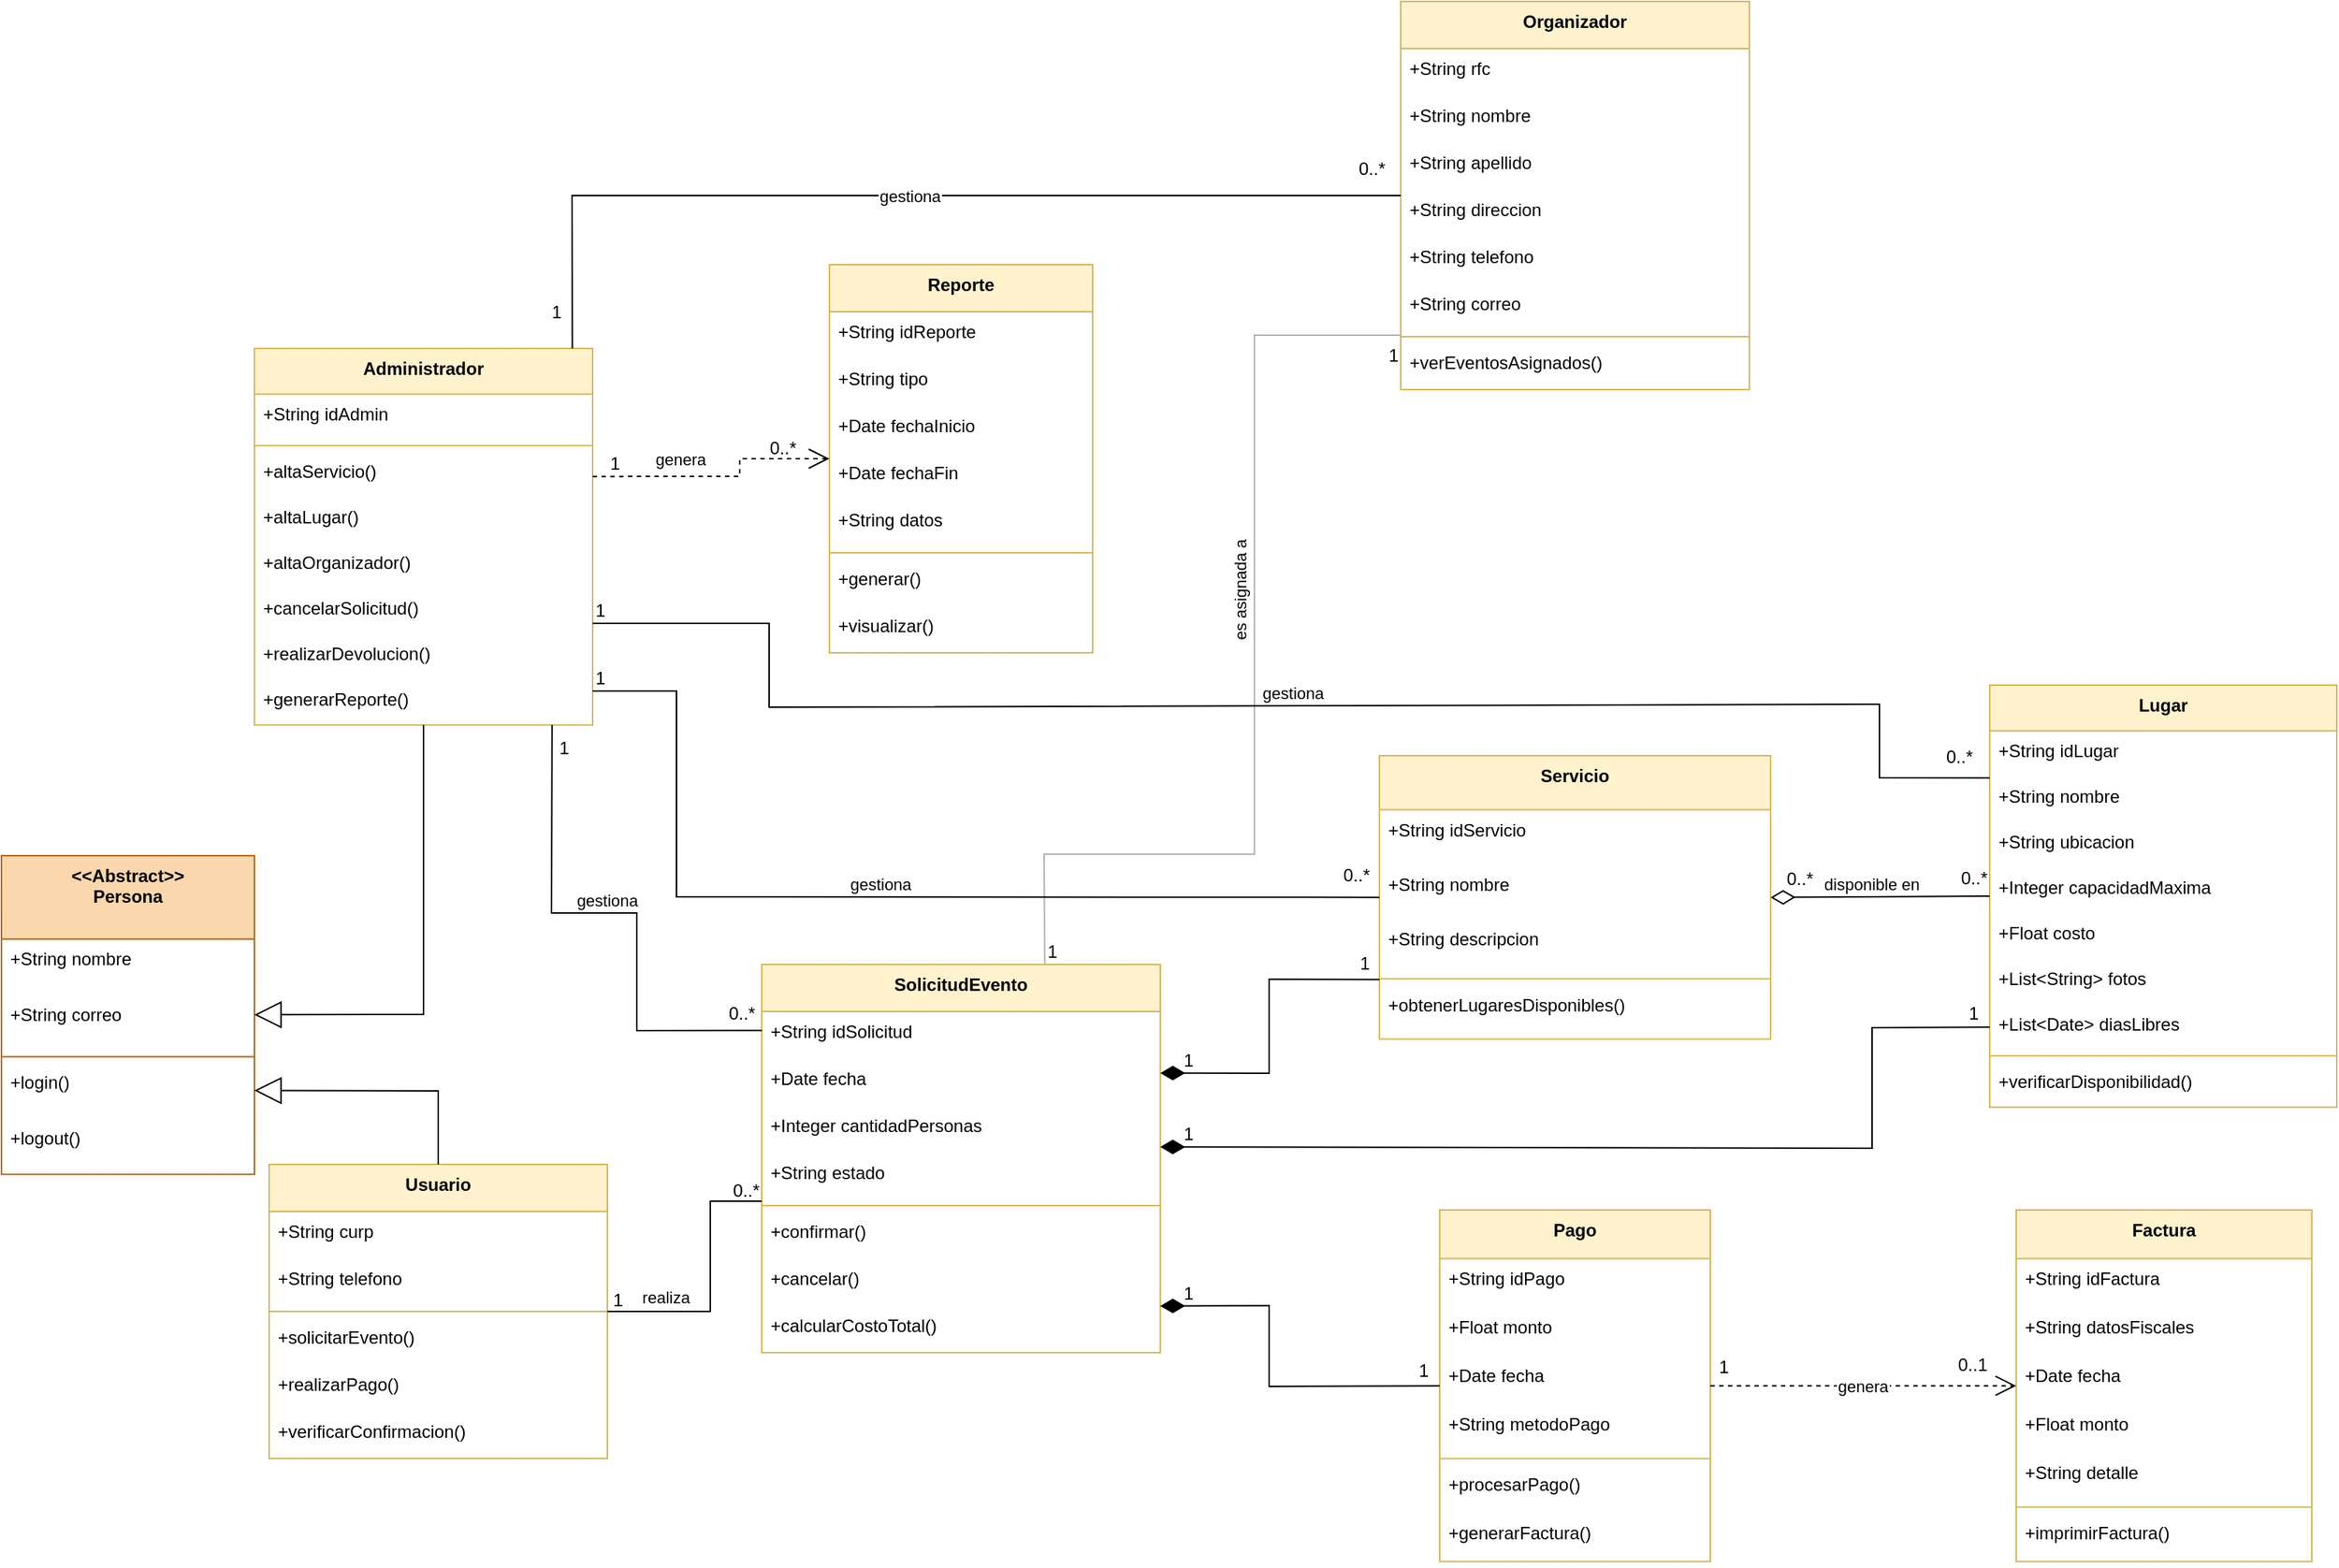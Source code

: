 <mxfile version="28.1.1">
  <diagram name="Página-1" id="tG9GP9RU8otAuZ2eC_9M">
    <mxGraphModel grid="0" page="0" gridSize="10" guides="1" tooltips="1" connect="1" arrows="1" fold="1" pageScale="1" pageWidth="850" pageHeight="1100" math="0" shadow="0">
      <root>
        <mxCell id="0" />
        <mxCell id="1" parent="0" />
        <mxCell id="2g2vwvCL-bsl98etUi3i-1" value="Usuario" style="swimlane;fontStyle=1;align=center;verticalAlign=top;childLayout=stackLayout;horizontal=1;startSize=32;horizontalStack=0;resizeParent=1;resizeParentMax=0;resizeLast=0;collapsible=0;marginBottom=0;fillColor=#fff2cc;strokeColor=#d6b656;" vertex="1" parent="1">
          <mxGeometry x="140" y="810" width="230" height="200" as="geometry" />
        </mxCell>
        <mxCell id="2g2vwvCL-bsl98etUi3i-3" value="+String curp" style="text;strokeColor=none;fillColor=none;align=left;verticalAlign=top;spacingLeft=4;spacingRight=4;overflow=hidden;rotatable=0;points=[[0,0.5],[1,0.5]];portConstraint=eastwest;" vertex="1" parent="2g2vwvCL-bsl98etUi3i-1">
          <mxGeometry y="32" width="230" height="32" as="geometry" />
        </mxCell>
        <mxCell id="2g2vwvCL-bsl98etUi3i-4" value="+String telefono" style="text;strokeColor=none;fillColor=none;align=left;verticalAlign=top;spacingLeft=4;spacingRight=4;overflow=hidden;rotatable=0;points=[[0,0.5],[1,0.5]];portConstraint=eastwest;" vertex="1" parent="2g2vwvCL-bsl98etUi3i-1">
          <mxGeometry y="64" width="230" height="32" as="geometry" />
        </mxCell>
        <mxCell id="2g2vwvCL-bsl98etUi3i-6" style="line;strokeWidth=1;fillColor=none;align=left;verticalAlign=middle;spacingTop=-1;spacingLeft=3;spacingRight=3;rotatable=0;labelPosition=right;points=[];portConstraint=eastwest;strokeColor=inherit;" vertex="1" parent="2g2vwvCL-bsl98etUi3i-1">
          <mxGeometry y="96" width="230" height="8" as="geometry" />
        </mxCell>
        <mxCell id="2g2vwvCL-bsl98etUi3i-7" value="+solicitarEvento()" style="text;strokeColor=none;fillColor=none;align=left;verticalAlign=top;spacingLeft=4;spacingRight=4;overflow=hidden;rotatable=0;points=[[0,0.5],[1,0.5]];portConstraint=eastwest;" vertex="1" parent="2g2vwvCL-bsl98etUi3i-1">
          <mxGeometry y="104" width="230" height="32" as="geometry" />
        </mxCell>
        <mxCell id="2g2vwvCL-bsl98etUi3i-8" value="+realizarPago()" style="text;strokeColor=none;fillColor=none;align=left;verticalAlign=top;spacingLeft=4;spacingRight=4;overflow=hidden;rotatable=0;points=[[0,0.5],[1,0.5]];portConstraint=eastwest;" vertex="1" parent="2g2vwvCL-bsl98etUi3i-1">
          <mxGeometry y="136" width="230" height="32" as="geometry" />
        </mxCell>
        <mxCell id="2g2vwvCL-bsl98etUi3i-9" value="+verificarConfirmacion()" style="text;strokeColor=none;fillColor=none;align=left;verticalAlign=top;spacingLeft=4;spacingRight=4;overflow=hidden;rotatable=0;points=[[0,0.5],[1,0.5]];portConstraint=eastwest;" vertex="1" parent="2g2vwvCL-bsl98etUi3i-1">
          <mxGeometry y="168" width="230" height="32" as="geometry" />
        </mxCell>
        <mxCell id="2g2vwvCL-bsl98etUi3i-10" value="Administrador" style="swimlane;fontStyle=1;align=center;verticalAlign=top;childLayout=stackLayout;horizontal=1;startSize=31.111;horizontalStack=0;resizeParent=1;resizeParentMax=0;resizeLast=0;collapsible=0;marginBottom=0;fillColor=#fff2cc;strokeColor=#d6b656;" vertex="1" parent="1">
          <mxGeometry x="130" y="255" width="230" height="256.111" as="geometry" />
        </mxCell>
        <mxCell id="2g2vwvCL-bsl98etUi3i-11" value="+String idAdmin" style="text;strokeColor=none;fillColor=none;align=left;verticalAlign=top;spacingLeft=4;spacingRight=4;overflow=hidden;rotatable=0;points=[[0,0.5],[1,0.5]];portConstraint=eastwest;" vertex="1" parent="2g2vwvCL-bsl98etUi3i-10">
          <mxGeometry y="31.111" width="230" height="31" as="geometry" />
        </mxCell>
        <mxCell id="2g2vwvCL-bsl98etUi3i-13" style="line;strokeWidth=1;fillColor=none;align=left;verticalAlign=middle;spacingTop=-1;spacingLeft=3;spacingRight=3;rotatable=0;labelPosition=right;points=[];portConstraint=eastwest;strokeColor=inherit;" vertex="1" parent="2g2vwvCL-bsl98etUi3i-10">
          <mxGeometry y="62.111" width="230" height="8" as="geometry" />
        </mxCell>
        <mxCell id="2g2vwvCL-bsl98etUi3i-14" value="+altaServicio()" style="text;strokeColor=none;fillColor=none;align=left;verticalAlign=top;spacingLeft=4;spacingRight=4;overflow=hidden;rotatable=0;points=[[0,0.5],[1,0.5]];portConstraint=eastwest;" vertex="1" parent="2g2vwvCL-bsl98etUi3i-10">
          <mxGeometry y="70.111" width="230" height="31" as="geometry" />
        </mxCell>
        <mxCell id="2g2vwvCL-bsl98etUi3i-15" value="+altaLugar()" style="text;strokeColor=none;fillColor=none;align=left;verticalAlign=top;spacingLeft=4;spacingRight=4;overflow=hidden;rotatable=0;points=[[0,0.5],[1,0.5]];portConstraint=eastwest;" vertex="1" parent="2g2vwvCL-bsl98etUi3i-10">
          <mxGeometry y="101.111" width="230" height="31" as="geometry" />
        </mxCell>
        <mxCell id="2g2vwvCL-bsl98etUi3i-16" value="+altaOrganizador()" style="text;strokeColor=none;fillColor=none;align=left;verticalAlign=top;spacingLeft=4;spacingRight=4;overflow=hidden;rotatable=0;points=[[0,0.5],[1,0.5]];portConstraint=eastwest;" vertex="1" parent="2g2vwvCL-bsl98etUi3i-10">
          <mxGeometry y="132.111" width="230" height="31" as="geometry" />
        </mxCell>
        <mxCell id="2g2vwvCL-bsl98etUi3i-17" value="+cancelarSolicitud()" style="text;strokeColor=none;fillColor=none;align=left;verticalAlign=top;spacingLeft=4;spacingRight=4;overflow=hidden;rotatable=0;points=[[0,0.5],[1,0.5]];portConstraint=eastwest;" vertex="1" parent="2g2vwvCL-bsl98etUi3i-10">
          <mxGeometry y="163.111" width="230" height="31" as="geometry" />
        </mxCell>
        <mxCell id="2g2vwvCL-bsl98etUi3i-18" value="+realizarDevolucion()" style="text;strokeColor=none;fillColor=none;align=left;verticalAlign=top;spacingLeft=4;spacingRight=4;overflow=hidden;rotatable=0;points=[[0,0.5],[1,0.5]];portConstraint=eastwest;" vertex="1" parent="2g2vwvCL-bsl98etUi3i-10">
          <mxGeometry y="194.111" width="230" height="31" as="geometry" />
        </mxCell>
        <mxCell id="2g2vwvCL-bsl98etUi3i-19" value="+generarReporte()" style="text;strokeColor=none;fillColor=none;align=left;verticalAlign=top;spacingLeft=4;spacingRight=4;overflow=hidden;rotatable=0;points=[[0,0.5],[1,0.5]];portConstraint=eastwest;" vertex="1" parent="2g2vwvCL-bsl98etUi3i-10">
          <mxGeometry y="225.111" width="230" height="31" as="geometry" />
        </mxCell>
        <mxCell id="2g2vwvCL-bsl98etUi3i-20" value="Organizador" style="swimlane;fontStyle=1;align=center;verticalAlign=top;childLayout=stackLayout;horizontal=1;startSize=32;horizontalStack=0;resizeParent=1;resizeParentMax=0;resizeLast=0;collapsible=0;marginBottom=0;fillColor=#fff2cc;strokeColor=#d6b656;" vertex="1" parent="1">
          <mxGeometry x="909.5" y="19" width="237" height="264" as="geometry" />
        </mxCell>
        <mxCell id="2g2vwvCL-bsl98etUi3i-21" value="+String rfc" style="text;strokeColor=none;fillColor=none;align=left;verticalAlign=top;spacingLeft=4;spacingRight=4;overflow=hidden;rotatable=0;points=[[0,0.5],[1,0.5]];portConstraint=eastwest;" vertex="1" parent="2g2vwvCL-bsl98etUi3i-20">
          <mxGeometry y="32" width="237" height="32" as="geometry" />
        </mxCell>
        <mxCell id="2g2vwvCL-bsl98etUi3i-22" value="+String nombre" style="text;strokeColor=none;fillColor=none;align=left;verticalAlign=top;spacingLeft=4;spacingRight=4;overflow=hidden;rotatable=0;points=[[0,0.5],[1,0.5]];portConstraint=eastwest;" vertex="1" parent="2g2vwvCL-bsl98etUi3i-20">
          <mxGeometry y="64" width="237" height="32" as="geometry" />
        </mxCell>
        <mxCell id="2g2vwvCL-bsl98etUi3i-23" value="+String apellido" style="text;strokeColor=none;fillColor=none;align=left;verticalAlign=top;spacingLeft=4;spacingRight=4;overflow=hidden;rotatable=0;points=[[0,0.5],[1,0.5]];portConstraint=eastwest;" vertex="1" parent="2g2vwvCL-bsl98etUi3i-20">
          <mxGeometry y="96" width="237" height="32" as="geometry" />
        </mxCell>
        <mxCell id="2g2vwvCL-bsl98etUi3i-24" value="+String direccion" style="text;strokeColor=none;fillColor=none;align=left;verticalAlign=top;spacingLeft=4;spacingRight=4;overflow=hidden;rotatable=0;points=[[0,0.5],[1,0.5]];portConstraint=eastwest;" vertex="1" parent="2g2vwvCL-bsl98etUi3i-20">
          <mxGeometry y="128" width="237" height="32" as="geometry" />
        </mxCell>
        <mxCell id="2g2vwvCL-bsl98etUi3i-25" value="+String telefono" style="text;strokeColor=none;fillColor=none;align=left;verticalAlign=top;spacingLeft=4;spacingRight=4;overflow=hidden;rotatable=0;points=[[0,0.5],[1,0.5]];portConstraint=eastwest;" vertex="1" parent="2g2vwvCL-bsl98etUi3i-20">
          <mxGeometry y="160" width="237" height="32" as="geometry" />
        </mxCell>
        <mxCell id="2g2vwvCL-bsl98etUi3i-26" value="+String correo" style="text;strokeColor=none;fillColor=none;align=left;verticalAlign=top;spacingLeft=4;spacingRight=4;overflow=hidden;rotatable=0;points=[[0,0.5],[1,0.5]];portConstraint=eastwest;" vertex="1" parent="2g2vwvCL-bsl98etUi3i-20">
          <mxGeometry y="192" width="237" height="32" as="geometry" />
        </mxCell>
        <mxCell id="2g2vwvCL-bsl98etUi3i-27" style="line;strokeWidth=1;fillColor=none;align=left;verticalAlign=middle;spacingTop=-1;spacingLeft=3;spacingRight=3;rotatable=0;labelPosition=right;points=[];portConstraint=eastwest;strokeColor=inherit;" vertex="1" parent="2g2vwvCL-bsl98etUi3i-20">
          <mxGeometry y="224" width="237" height="8" as="geometry" />
        </mxCell>
        <mxCell id="2g2vwvCL-bsl98etUi3i-28" value="+verEventosAsignados()" style="text;strokeColor=none;fillColor=none;align=left;verticalAlign=top;spacingLeft=4;spacingRight=4;overflow=hidden;rotatable=0;points=[[0,0.5],[1,0.5]];portConstraint=eastwest;" vertex="1" parent="2g2vwvCL-bsl98etUi3i-20">
          <mxGeometry y="232" width="237" height="32" as="geometry" />
        </mxCell>
        <mxCell id="2g2vwvCL-bsl98etUi3i-29" value="SolicitudEvento" style="swimlane;fontStyle=1;align=center;verticalAlign=top;childLayout=stackLayout;horizontal=1;startSize=32;horizontalStack=0;resizeParent=1;resizeParentMax=0;resizeLast=0;collapsible=0;marginBottom=0;fillColor=#fff2cc;strokeColor=#d6b656;" vertex="1" parent="1">
          <mxGeometry x="475" y="674" width="271" height="264" as="geometry" />
        </mxCell>
        <mxCell id="2g2vwvCL-bsl98etUi3i-30" value="+String idSolicitud" style="text;strokeColor=none;fillColor=none;align=left;verticalAlign=top;spacingLeft=4;spacingRight=4;overflow=hidden;rotatable=0;points=[[0,0.5],[1,0.5]];portConstraint=eastwest;" vertex="1" parent="2g2vwvCL-bsl98etUi3i-29">
          <mxGeometry y="32" width="271" height="32" as="geometry" />
        </mxCell>
        <mxCell id="2g2vwvCL-bsl98etUi3i-31" value="+Date fecha" style="text;strokeColor=none;fillColor=none;align=left;verticalAlign=top;spacingLeft=4;spacingRight=4;overflow=hidden;rotatable=0;points=[[0,0.5],[1,0.5]];portConstraint=eastwest;" vertex="1" parent="2g2vwvCL-bsl98etUi3i-29">
          <mxGeometry y="64" width="271" height="32" as="geometry" />
        </mxCell>
        <mxCell id="2g2vwvCL-bsl98etUi3i-32" value="+Integer cantidadPersonas" style="text;strokeColor=none;fillColor=none;align=left;verticalAlign=top;spacingLeft=4;spacingRight=4;overflow=hidden;rotatable=0;points=[[0,0.5],[1,0.5]];portConstraint=eastwest;" vertex="1" parent="2g2vwvCL-bsl98etUi3i-29">
          <mxGeometry y="96" width="271" height="32" as="geometry" />
        </mxCell>
        <mxCell id="2g2vwvCL-bsl98etUi3i-33" value="+String estado" style="text;strokeColor=none;fillColor=none;align=left;verticalAlign=top;spacingLeft=4;spacingRight=4;overflow=hidden;rotatable=0;points=[[0,0.5],[1,0.5]];portConstraint=eastwest;" vertex="1" parent="2g2vwvCL-bsl98etUi3i-29">
          <mxGeometry y="128" width="271" height="32" as="geometry" />
        </mxCell>
        <mxCell id="2g2vwvCL-bsl98etUi3i-34" style="line;strokeWidth=1;fillColor=none;align=left;verticalAlign=middle;spacingTop=-1;spacingLeft=3;spacingRight=3;rotatable=0;labelPosition=right;points=[];portConstraint=eastwest;strokeColor=inherit;" vertex="1" parent="2g2vwvCL-bsl98etUi3i-29">
          <mxGeometry y="160" width="271" height="8" as="geometry" />
        </mxCell>
        <mxCell id="2g2vwvCL-bsl98etUi3i-35" value="+confirmar()" style="text;strokeColor=none;fillColor=none;align=left;verticalAlign=top;spacingLeft=4;spacingRight=4;overflow=hidden;rotatable=0;points=[[0,0.5],[1,0.5]];portConstraint=eastwest;" vertex="1" parent="2g2vwvCL-bsl98etUi3i-29">
          <mxGeometry y="168" width="271" height="32" as="geometry" />
        </mxCell>
        <mxCell id="2g2vwvCL-bsl98etUi3i-36" value="+cancelar()" style="text;strokeColor=none;fillColor=none;align=left;verticalAlign=top;spacingLeft=4;spacingRight=4;overflow=hidden;rotatable=0;points=[[0,0.5],[1,0.5]];portConstraint=eastwest;" vertex="1" parent="2g2vwvCL-bsl98etUi3i-29">
          <mxGeometry y="200" width="271" height="32" as="geometry" />
        </mxCell>
        <mxCell id="2g2vwvCL-bsl98etUi3i-37" value="+calcularCostoTotal()" style="text;strokeColor=none;fillColor=none;align=left;verticalAlign=top;spacingLeft=4;spacingRight=4;overflow=hidden;rotatable=0;points=[[0,0.5],[1,0.5]];portConstraint=eastwest;" vertex="1" parent="2g2vwvCL-bsl98etUi3i-29">
          <mxGeometry y="232" width="271" height="32" as="geometry" />
        </mxCell>
        <mxCell id="2g2vwvCL-bsl98etUi3i-38" value="Servicio" style="swimlane;fontStyle=1;align=center;verticalAlign=top;childLayout=stackLayout;horizontal=1;startSize=36.8;horizontalStack=0;resizeParent=1;resizeParentMax=0;resizeLast=0;collapsible=0;marginBottom=0;fillColor=#fff2cc;strokeColor=#d6b656;" vertex="1" parent="1">
          <mxGeometry x="895" y="532" width="266" height="192.8" as="geometry" />
        </mxCell>
        <mxCell id="2g2vwvCL-bsl98etUi3i-39" value="+String idServicio" style="text;strokeColor=none;fillColor=none;align=left;verticalAlign=top;spacingLeft=4;spacingRight=4;overflow=hidden;rotatable=0;points=[[0,0.5],[1,0.5]];portConstraint=eastwest;" vertex="1" parent="2g2vwvCL-bsl98etUi3i-38">
          <mxGeometry y="36.8" width="266" height="37" as="geometry" />
        </mxCell>
        <mxCell id="2g2vwvCL-bsl98etUi3i-40" value="+String nombre" style="text;strokeColor=none;fillColor=none;align=left;verticalAlign=top;spacingLeft=4;spacingRight=4;overflow=hidden;rotatable=0;points=[[0,0.5],[1,0.5]];portConstraint=eastwest;" vertex="1" parent="2g2vwvCL-bsl98etUi3i-38">
          <mxGeometry y="73.8" width="266" height="37" as="geometry" />
        </mxCell>
        <mxCell id="2g2vwvCL-bsl98etUi3i-41" value="+String descripcion" style="text;strokeColor=none;fillColor=none;align=left;verticalAlign=top;spacingLeft=4;spacingRight=4;overflow=hidden;rotatable=0;points=[[0,0.5],[1,0.5]];portConstraint=eastwest;" vertex="1" parent="2g2vwvCL-bsl98etUi3i-38">
          <mxGeometry y="110.8" width="266" height="37" as="geometry" />
        </mxCell>
        <mxCell id="2g2vwvCL-bsl98etUi3i-42" style="line;strokeWidth=1;fillColor=none;align=left;verticalAlign=middle;spacingTop=-1;spacingLeft=3;spacingRight=3;rotatable=0;labelPosition=right;points=[];portConstraint=eastwest;strokeColor=inherit;" vertex="1" parent="2g2vwvCL-bsl98etUi3i-38">
          <mxGeometry y="147.8" width="266" height="8" as="geometry" />
        </mxCell>
        <mxCell id="2g2vwvCL-bsl98etUi3i-43" value="+obtenerLugaresDisponibles()" style="text;strokeColor=none;fillColor=none;align=left;verticalAlign=top;spacingLeft=4;spacingRight=4;overflow=hidden;rotatable=0;points=[[0,0.5],[1,0.5]];portConstraint=eastwest;" vertex="1" parent="2g2vwvCL-bsl98etUi3i-38">
          <mxGeometry y="155.8" width="266" height="37" as="geometry" />
        </mxCell>
        <mxCell id="2g2vwvCL-bsl98etUi3i-44" value="Lugar" style="swimlane;fontStyle=1;align=center;verticalAlign=top;childLayout=stackLayout;horizontal=1;startSize=31.111;horizontalStack=0;resizeParent=1;resizeParentMax=0;resizeLast=0;collapsible=0;marginBottom=0;fillColor=#fff2cc;strokeColor=#d6b656;" vertex="1" parent="1">
          <mxGeometry x="1310" y="484" width="236" height="287.111" as="geometry" />
        </mxCell>
        <mxCell id="2g2vwvCL-bsl98etUi3i-45" value="+String idLugar" style="text;strokeColor=none;fillColor=none;align=left;verticalAlign=top;spacingLeft=4;spacingRight=4;overflow=hidden;rotatable=0;points=[[0,0.5],[1,0.5]];portConstraint=eastwest;" vertex="1" parent="2g2vwvCL-bsl98etUi3i-44">
          <mxGeometry y="31.111" width="236" height="31" as="geometry" />
        </mxCell>
        <mxCell id="2g2vwvCL-bsl98etUi3i-46" value="+String nombre" style="text;strokeColor=none;fillColor=none;align=left;verticalAlign=top;spacingLeft=4;spacingRight=4;overflow=hidden;rotatable=0;points=[[0,0.5],[1,0.5]];portConstraint=eastwest;" vertex="1" parent="2g2vwvCL-bsl98etUi3i-44">
          <mxGeometry y="62.111" width="236" height="31" as="geometry" />
        </mxCell>
        <mxCell id="2g2vwvCL-bsl98etUi3i-47" value="+String ubicacion" style="text;strokeColor=none;fillColor=none;align=left;verticalAlign=top;spacingLeft=4;spacingRight=4;overflow=hidden;rotatable=0;points=[[0,0.5],[1,0.5]];portConstraint=eastwest;" vertex="1" parent="2g2vwvCL-bsl98etUi3i-44">
          <mxGeometry y="93.111" width="236" height="31" as="geometry" />
        </mxCell>
        <mxCell id="2g2vwvCL-bsl98etUi3i-48" value="+Integer capacidadMaxima" style="text;strokeColor=none;fillColor=none;align=left;verticalAlign=top;spacingLeft=4;spacingRight=4;overflow=hidden;rotatable=0;points=[[0,0.5],[1,0.5]];portConstraint=eastwest;" vertex="1" parent="2g2vwvCL-bsl98etUi3i-44">
          <mxGeometry y="124.111" width="236" height="31" as="geometry" />
        </mxCell>
        <mxCell id="2g2vwvCL-bsl98etUi3i-49" value="+Float costo" style="text;strokeColor=none;fillColor=none;align=left;verticalAlign=top;spacingLeft=4;spacingRight=4;overflow=hidden;rotatable=0;points=[[0,0.5],[1,0.5]];portConstraint=eastwest;" vertex="1" parent="2g2vwvCL-bsl98etUi3i-44">
          <mxGeometry y="155.111" width="236" height="31" as="geometry" />
        </mxCell>
        <mxCell id="2g2vwvCL-bsl98etUi3i-50" value="+List&lt;String&gt; fotos" style="text;strokeColor=none;fillColor=none;align=left;verticalAlign=top;spacingLeft=4;spacingRight=4;overflow=hidden;rotatable=0;points=[[0,0.5],[1,0.5]];portConstraint=eastwest;" vertex="1" parent="2g2vwvCL-bsl98etUi3i-44">
          <mxGeometry y="186.111" width="236" height="31" as="geometry" />
        </mxCell>
        <mxCell id="2g2vwvCL-bsl98etUi3i-51" value="+List&lt;Date&gt; diasLibres" style="text;strokeColor=none;fillColor=none;align=left;verticalAlign=top;spacingLeft=4;spacingRight=4;overflow=hidden;rotatable=0;points=[[0,0.5],[1,0.5]];portConstraint=eastwest;" vertex="1" parent="2g2vwvCL-bsl98etUi3i-44">
          <mxGeometry y="217.111" width="236" height="31" as="geometry" />
        </mxCell>
        <mxCell id="2g2vwvCL-bsl98etUi3i-52" style="line;strokeWidth=1;fillColor=none;align=left;verticalAlign=middle;spacingTop=-1;spacingLeft=3;spacingRight=3;rotatable=0;labelPosition=right;points=[];portConstraint=eastwest;strokeColor=inherit;" vertex="1" parent="2g2vwvCL-bsl98etUi3i-44">
          <mxGeometry y="248.111" width="236" height="8" as="geometry" />
        </mxCell>
        <mxCell id="2g2vwvCL-bsl98etUi3i-53" value="+verificarDisponibilidad()" style="text;strokeColor=none;fillColor=none;align=left;verticalAlign=top;spacingLeft=4;spacingRight=4;overflow=hidden;rotatable=0;points=[[0,0.5],[1,0.5]];portConstraint=eastwest;" vertex="1" parent="2g2vwvCL-bsl98etUi3i-44">
          <mxGeometry y="256.111" width="236" height="31" as="geometry" />
        </mxCell>
        <mxCell id="2g2vwvCL-bsl98etUi3i-54" value="Pago" style="swimlane;fontStyle=1;align=center;verticalAlign=top;childLayout=stackLayout;horizontal=1;startSize=33.143;horizontalStack=0;resizeParent=1;resizeParentMax=0;resizeLast=0;collapsible=0;marginBottom=0;fillColor=#fff2cc;strokeColor=#d6b656;" vertex="1" parent="1">
          <mxGeometry x="936" y="841" width="184" height="239.143" as="geometry" />
        </mxCell>
        <mxCell id="2g2vwvCL-bsl98etUi3i-55" value="+String idPago" style="text;strokeColor=none;fillColor=none;align=left;verticalAlign=top;spacingLeft=4;spacingRight=4;overflow=hidden;rotatable=0;points=[[0,0.5],[1,0.5]];portConstraint=eastwest;" vertex="1" parent="2g2vwvCL-bsl98etUi3i-54">
          <mxGeometry y="33.143" width="184" height="33" as="geometry" />
        </mxCell>
        <mxCell id="2g2vwvCL-bsl98etUi3i-56" value="+Float monto" style="text;strokeColor=none;fillColor=none;align=left;verticalAlign=top;spacingLeft=4;spacingRight=4;overflow=hidden;rotatable=0;points=[[0,0.5],[1,0.5]];portConstraint=eastwest;" vertex="1" parent="2g2vwvCL-bsl98etUi3i-54">
          <mxGeometry y="66.143" width="184" height="33" as="geometry" />
        </mxCell>
        <mxCell id="2g2vwvCL-bsl98etUi3i-57" value="+Date fecha" style="text;strokeColor=none;fillColor=none;align=left;verticalAlign=top;spacingLeft=4;spacingRight=4;overflow=hidden;rotatable=0;points=[[0,0.5],[1,0.5]];portConstraint=eastwest;" vertex="1" parent="2g2vwvCL-bsl98etUi3i-54">
          <mxGeometry y="99.143" width="184" height="33" as="geometry" />
        </mxCell>
        <mxCell id="2g2vwvCL-bsl98etUi3i-58" value="+String metodoPago" style="text;strokeColor=none;fillColor=none;align=left;verticalAlign=top;spacingLeft=4;spacingRight=4;overflow=hidden;rotatable=0;points=[[0,0.5],[1,0.5]];portConstraint=eastwest;" vertex="1" parent="2g2vwvCL-bsl98etUi3i-54">
          <mxGeometry y="132.143" width="184" height="33" as="geometry" />
        </mxCell>
        <mxCell id="2g2vwvCL-bsl98etUi3i-59" style="line;strokeWidth=1;fillColor=none;align=left;verticalAlign=middle;spacingTop=-1;spacingLeft=3;spacingRight=3;rotatable=0;labelPosition=right;points=[];portConstraint=eastwest;strokeColor=inherit;" vertex="1" parent="2g2vwvCL-bsl98etUi3i-54">
          <mxGeometry y="165.143" width="184" height="8" as="geometry" />
        </mxCell>
        <mxCell id="2g2vwvCL-bsl98etUi3i-60" value="+procesarPago()" style="text;strokeColor=none;fillColor=none;align=left;verticalAlign=top;spacingLeft=4;spacingRight=4;overflow=hidden;rotatable=0;points=[[0,0.5],[1,0.5]];portConstraint=eastwest;" vertex="1" parent="2g2vwvCL-bsl98etUi3i-54">
          <mxGeometry y="173.143" width="184" height="33" as="geometry" />
        </mxCell>
        <mxCell id="2g2vwvCL-bsl98etUi3i-61" value="+generarFactura()" style="text;strokeColor=none;fillColor=none;align=left;verticalAlign=top;spacingLeft=4;spacingRight=4;overflow=hidden;rotatable=0;points=[[0,0.5],[1,0.5]];portConstraint=eastwest;" vertex="1" parent="2g2vwvCL-bsl98etUi3i-54">
          <mxGeometry y="206.143" width="184" height="33" as="geometry" />
        </mxCell>
        <mxCell id="2g2vwvCL-bsl98etUi3i-62" value="Factura" style="swimlane;fontStyle=1;align=center;verticalAlign=top;childLayout=stackLayout;horizontal=1;startSize=33.143;horizontalStack=0;resizeParent=1;resizeParentMax=0;resizeLast=0;collapsible=0;marginBottom=0;fillColor=#fff2cc;strokeColor=#d6b656;" vertex="1" parent="1">
          <mxGeometry x="1328" y="841" width="201" height="239.143" as="geometry" />
        </mxCell>
        <mxCell id="2g2vwvCL-bsl98etUi3i-63" value="+String idFactura" style="text;strokeColor=none;fillColor=none;align=left;verticalAlign=top;spacingLeft=4;spacingRight=4;overflow=hidden;rotatable=0;points=[[0,0.5],[1,0.5]];portConstraint=eastwest;" vertex="1" parent="2g2vwvCL-bsl98etUi3i-62">
          <mxGeometry y="33.143" width="201" height="33" as="geometry" />
        </mxCell>
        <mxCell id="2g2vwvCL-bsl98etUi3i-64" value="+String datosFiscales" style="text;strokeColor=none;fillColor=none;align=left;verticalAlign=top;spacingLeft=4;spacingRight=4;overflow=hidden;rotatable=0;points=[[0,0.5],[1,0.5]];portConstraint=eastwest;" vertex="1" parent="2g2vwvCL-bsl98etUi3i-62">
          <mxGeometry y="66.143" width="201" height="33" as="geometry" />
        </mxCell>
        <mxCell id="2g2vwvCL-bsl98etUi3i-65" value="+Date fecha" style="text;strokeColor=none;fillColor=none;align=left;verticalAlign=top;spacingLeft=4;spacingRight=4;overflow=hidden;rotatable=0;points=[[0,0.5],[1,0.5]];portConstraint=eastwest;" vertex="1" parent="2g2vwvCL-bsl98etUi3i-62">
          <mxGeometry y="99.143" width="201" height="33" as="geometry" />
        </mxCell>
        <mxCell id="2g2vwvCL-bsl98etUi3i-66" value="+Float monto" style="text;strokeColor=none;fillColor=none;align=left;verticalAlign=top;spacingLeft=4;spacingRight=4;overflow=hidden;rotatable=0;points=[[0,0.5],[1,0.5]];portConstraint=eastwest;" vertex="1" parent="2g2vwvCL-bsl98etUi3i-62">
          <mxGeometry y="132.143" width="201" height="33" as="geometry" />
        </mxCell>
        <mxCell id="2g2vwvCL-bsl98etUi3i-67" value="+String detalle" style="text;strokeColor=none;fillColor=none;align=left;verticalAlign=top;spacingLeft=4;spacingRight=4;overflow=hidden;rotatable=0;points=[[0,0.5],[1,0.5]];portConstraint=eastwest;" vertex="1" parent="2g2vwvCL-bsl98etUi3i-62">
          <mxGeometry y="165.143" width="201" height="33" as="geometry" />
        </mxCell>
        <mxCell id="2g2vwvCL-bsl98etUi3i-68" style="line;strokeWidth=1;fillColor=none;align=left;verticalAlign=middle;spacingTop=-1;spacingLeft=3;spacingRight=3;rotatable=0;labelPosition=right;points=[];portConstraint=eastwest;strokeColor=inherit;" vertex="1" parent="2g2vwvCL-bsl98etUi3i-62">
          <mxGeometry y="198.143" width="201" height="8" as="geometry" />
        </mxCell>
        <mxCell id="2g2vwvCL-bsl98etUi3i-69" value="+imprimirFactura()" style="text;strokeColor=none;fillColor=none;align=left;verticalAlign=top;spacingLeft=4;spacingRight=4;overflow=hidden;rotatable=0;points=[[0,0.5],[1,0.5]];portConstraint=eastwest;" vertex="1" parent="2g2vwvCL-bsl98etUi3i-62">
          <mxGeometry y="206.143" width="201" height="33" as="geometry" />
        </mxCell>
        <mxCell id="2g2vwvCL-bsl98etUi3i-70" value="Reporte" style="swimlane;fontStyle=1;align=center;verticalAlign=top;childLayout=stackLayout;horizontal=1;startSize=32;horizontalStack=0;resizeParent=1;resizeParentMax=0;resizeLast=0;collapsible=0;marginBottom=0;fillColor=#fff2cc;strokeColor=#d6b656;" vertex="1" parent="1">
          <mxGeometry x="521" y="198" width="179" height="264" as="geometry" />
        </mxCell>
        <mxCell id="2g2vwvCL-bsl98etUi3i-71" value="+String idReporte" style="text;strokeColor=none;fillColor=none;align=left;verticalAlign=top;spacingLeft=4;spacingRight=4;overflow=hidden;rotatable=0;points=[[0,0.5],[1,0.5]];portConstraint=eastwest;" vertex="1" parent="2g2vwvCL-bsl98etUi3i-70">
          <mxGeometry y="32" width="179" height="32" as="geometry" />
        </mxCell>
        <mxCell id="2g2vwvCL-bsl98etUi3i-72" value="+String tipo" style="text;strokeColor=none;fillColor=none;align=left;verticalAlign=top;spacingLeft=4;spacingRight=4;overflow=hidden;rotatable=0;points=[[0,0.5],[1,0.5]];portConstraint=eastwest;" vertex="1" parent="2g2vwvCL-bsl98etUi3i-70">
          <mxGeometry y="64" width="179" height="32" as="geometry" />
        </mxCell>
        <mxCell id="2g2vwvCL-bsl98etUi3i-73" value="+Date fechaInicio" style="text;strokeColor=none;fillColor=none;align=left;verticalAlign=top;spacingLeft=4;spacingRight=4;overflow=hidden;rotatable=0;points=[[0,0.5],[1,0.5]];portConstraint=eastwest;" vertex="1" parent="2g2vwvCL-bsl98etUi3i-70">
          <mxGeometry y="96" width="179" height="32" as="geometry" />
        </mxCell>
        <mxCell id="2g2vwvCL-bsl98etUi3i-74" value="+Date fechaFin" style="text;strokeColor=none;fillColor=none;align=left;verticalAlign=top;spacingLeft=4;spacingRight=4;overflow=hidden;rotatable=0;points=[[0,0.5],[1,0.5]];portConstraint=eastwest;" vertex="1" parent="2g2vwvCL-bsl98etUi3i-70">
          <mxGeometry y="128" width="179" height="32" as="geometry" />
        </mxCell>
        <mxCell id="2g2vwvCL-bsl98etUi3i-75" value="+String datos" style="text;strokeColor=none;fillColor=none;align=left;verticalAlign=top;spacingLeft=4;spacingRight=4;overflow=hidden;rotatable=0;points=[[0,0.5],[1,0.5]];portConstraint=eastwest;" vertex="1" parent="2g2vwvCL-bsl98etUi3i-70">
          <mxGeometry y="160" width="179" height="32" as="geometry" />
        </mxCell>
        <mxCell id="2g2vwvCL-bsl98etUi3i-76" style="line;strokeWidth=1;fillColor=none;align=left;verticalAlign=middle;spacingTop=-1;spacingLeft=3;spacingRight=3;rotatable=0;labelPosition=right;points=[];portConstraint=eastwest;strokeColor=inherit;" vertex="1" parent="2g2vwvCL-bsl98etUi3i-70">
          <mxGeometry y="192" width="179" height="8" as="geometry" />
        </mxCell>
        <mxCell id="2g2vwvCL-bsl98etUi3i-77" value="+generar()" style="text;strokeColor=none;fillColor=none;align=left;verticalAlign=top;spacingLeft=4;spacingRight=4;overflow=hidden;rotatable=0;points=[[0,0.5],[1,0.5]];portConstraint=eastwest;" vertex="1" parent="2g2vwvCL-bsl98etUi3i-70">
          <mxGeometry y="200" width="179" height="32" as="geometry" />
        </mxCell>
        <mxCell id="2g2vwvCL-bsl98etUi3i-78" value="+visualizar()" style="text;strokeColor=none;fillColor=none;align=left;verticalAlign=top;spacingLeft=4;spacingRight=4;overflow=hidden;rotatable=0;points=[[0,0.5],[1,0.5]];portConstraint=eastwest;" vertex="1" parent="2g2vwvCL-bsl98etUi3i-70">
          <mxGeometry y="232" width="179" height="32" as="geometry" />
        </mxCell>
        <mxCell id="2g2vwvCL-bsl98etUi3i-79" value="realiza" style="curved=0;startArrow=none;endArrow=none;exitX=1;exitY=0.5;entryX=0;entryY=0.61;rounded=0;labelBackgroundColor=none;" edge="1" parent="1" source="2g2vwvCL-bsl98etUi3i-1" target="2g2vwvCL-bsl98etUi3i-29">
          <mxGeometry x="-0.556" y="10" relative="1" as="geometry">
            <Array as="points">
              <mxPoint x="440" y="910" />
              <mxPoint x="440" y="835" />
            </Array>
            <mxPoint as="offset" />
          </mxGeometry>
        </mxCell>
        <mxCell id="2g2vwvCL-bsl98etUi3i-80" value="1" style="edgeLabel;resizable=0;labelBackgroundColor=none;fontSize=12;align=left;verticalAlign=bottom;" vertex="1" parent="2g2vwvCL-bsl98etUi3i-79">
          <mxGeometry x="-1" relative="1" as="geometry">
            <mxPoint x="2" y="1" as="offset" />
          </mxGeometry>
        </mxCell>
        <mxCell id="2g2vwvCL-bsl98etUi3i-81" value="0..*" style="edgeLabel;resizable=0;labelBackgroundColor=none;fontSize=12;align=right;verticalAlign=top;" vertex="1" parent="2g2vwvCL-bsl98etUi3i-79">
          <mxGeometry x="1" relative="1" as="geometry">
            <mxPoint y="-21" as="offset" />
          </mxGeometry>
        </mxCell>
        <mxCell id="2g2vwvCL-bsl98etUi3i-82" value="gestiona" style="curved=0;startArrow=none;endArrow=none;exitX=0.88;exitY=1;entryX=0;entryY=0.17;rounded=0;" edge="1" parent="1" source="2g2vwvCL-bsl98etUi3i-10" target="2g2vwvCL-bsl98etUi3i-29">
          <mxGeometry x="-0.054" y="9" relative="1" as="geometry">
            <Array as="points">
              <mxPoint x="332" y="639" />
              <mxPoint x="390" y="639" />
              <mxPoint x="390" y="719" />
            </Array>
            <mxPoint as="offset" />
          </mxGeometry>
        </mxCell>
        <mxCell id="2g2vwvCL-bsl98etUi3i-83" value="1" style="edgeLabel;resizable=0;labelBackgroundColor=none;fontSize=12;align=left;verticalAlign=top;" vertex="1" parent="2g2vwvCL-bsl98etUi3i-82">
          <mxGeometry x="-1" relative="1" as="geometry">
            <mxPoint x="3" y="2" as="offset" />
          </mxGeometry>
        </mxCell>
        <mxCell id="2g2vwvCL-bsl98etUi3i-84" value="0..*" style="edgeLabel;resizable=0;labelBackgroundColor=none;fontSize=12;align=right;verticalAlign=bottom;" vertex="1" parent="2g2vwvCL-bsl98etUi3i-82">
          <mxGeometry x="1" relative="1" as="geometry">
            <mxPoint x="-3" y="-3" as="offset" />
          </mxGeometry>
        </mxCell>
        <mxCell id="2g2vwvCL-bsl98etUi3i-85" value="es asignada a" style="curved=0;startArrow=none;endArrow=none;exitX=0.71;exitY=0;entryX=0;entryY=0.86;rounded=0;fillColor=#f5f5f5;strokeColor=light-dark(#b5b0b0, #959595);horizontal=0;" edge="1" parent="1" source="2g2vwvCL-bsl98etUi3i-29" target="2g2vwvCL-bsl98etUi3i-20">
          <mxGeometry x="0.187" y="10" relative="1" as="geometry">
            <Array as="points">
              <mxPoint x="667" y="599" />
              <mxPoint x="810" y="599" />
              <mxPoint x="810" y="246" />
            </Array>
            <mxPoint as="offset" />
          </mxGeometry>
        </mxCell>
        <mxCell id="2g2vwvCL-bsl98etUi3i-86" value="1" style="edgeLabel;resizable=0;labelBackgroundColor=none;fontSize=12;align=left;verticalAlign=bottom;" vertex="1" parent="2g2vwvCL-bsl98etUi3i-85">
          <mxGeometry x="-1" relative="1" as="geometry" />
        </mxCell>
        <mxCell id="2g2vwvCL-bsl98etUi3i-87" value="1" style="edgeLabel;resizable=0;labelBackgroundColor=none;fontSize=12;align=right;verticalAlign=top;" vertex="1" parent="2g2vwvCL-bsl98etUi3i-85">
          <mxGeometry x="1" relative="1" as="geometry" />
        </mxCell>
        <mxCell id="2g2vwvCL-bsl98etUi3i-88" value="" style="curved=0;startArrow=diamondThin;startSize=14;startFill=1;endArrow=none;exitX=1;exitY=0.28;entryX=0;entryY=0.79;rounded=0;" edge="1" parent="1" source="2g2vwvCL-bsl98etUi3i-29" target="2g2vwvCL-bsl98etUi3i-38">
          <mxGeometry relative="1" as="geometry">
            <Array as="points">
              <mxPoint x="820" y="748" />
              <mxPoint x="820" y="684" />
            </Array>
          </mxGeometry>
        </mxCell>
        <mxCell id="2g2vwvCL-bsl98etUi3i-89" value="1" style="edgeLabel;resizable=0;labelBackgroundColor=none;fontSize=12;align=left;verticalAlign=bottom;" vertex="1" parent="2g2vwvCL-bsl98etUi3i-88">
          <mxGeometry x="-1" relative="1" as="geometry">
            <mxPoint x="14" as="offset" />
          </mxGeometry>
        </mxCell>
        <mxCell id="2g2vwvCL-bsl98etUi3i-90" value="1" style="edgeLabel;resizable=0;labelBackgroundColor=none;fontSize=12;align=right;verticalAlign=top;" vertex="1" parent="2g2vwvCL-bsl98etUi3i-88">
          <mxGeometry x="1" relative="1" as="geometry">
            <mxPoint x="-5" y="-25" as="offset" />
          </mxGeometry>
        </mxCell>
        <mxCell id="2g2vwvCL-bsl98etUi3i-91" value="" style="curved=0;startArrow=diamondThin;startSize=14;startFill=1;endArrow=none;exitX=1;exitY=0.47;entryX=0;entryY=0.5;rounded=0;entryDx=0;entryDy=0;" edge="1" parent="1" source="2g2vwvCL-bsl98etUi3i-29" target="2g2vwvCL-bsl98etUi3i-51">
          <mxGeometry relative="1" as="geometry">
            <Array as="points">
              <mxPoint x="1230" y="799" />
              <mxPoint x="1230" y="717" />
            </Array>
          </mxGeometry>
        </mxCell>
        <mxCell id="2g2vwvCL-bsl98etUi3i-92" value="1" style="edgeLabel;resizable=0;labelBackgroundColor=none;fontSize=12;align=left;verticalAlign=bottom;" vertex="1" parent="2g2vwvCL-bsl98etUi3i-91">
          <mxGeometry x="-1" relative="1" as="geometry">
            <mxPoint x="14" as="offset" />
          </mxGeometry>
        </mxCell>
        <mxCell id="2g2vwvCL-bsl98etUi3i-93" value="1" style="edgeLabel;resizable=0;labelBackgroundColor=none;fontSize=12;align=right;verticalAlign=top;" vertex="1" parent="2g2vwvCL-bsl98etUi3i-91">
          <mxGeometry x="1" relative="1" as="geometry">
            <mxPoint x="-6" y="-23" as="offset" />
          </mxGeometry>
        </mxCell>
        <mxCell id="2g2vwvCL-bsl98etUi3i-94" value="disponible en" style="curved=0;startArrow=diamondThin;startSize=14;startFill=0;endArrow=none;exitX=1;exitY=0.5;entryX=0;entryY=0.5;rounded=0;" edge="1" parent="1" source="2g2vwvCL-bsl98etUi3i-38" target="2g2vwvCL-bsl98etUi3i-44">
          <mxGeometry x="-0.073" y="9" relative="1" as="geometry">
            <Array as="points" />
            <mxPoint as="offset" />
          </mxGeometry>
        </mxCell>
        <mxCell id="2g2vwvCL-bsl98etUi3i-95" value="0..*" style="edgeLabel;resizable=0;labelBackgroundColor=none;fontSize=12;align=left;verticalAlign=bottom;" vertex="1" parent="2g2vwvCL-bsl98etUi3i-94">
          <mxGeometry x="-1" relative="1" as="geometry">
            <mxPoint x="9" y="-4" as="offset" />
          </mxGeometry>
        </mxCell>
        <mxCell id="2g2vwvCL-bsl98etUi3i-96" value="0..*" style="edgeLabel;resizable=0;labelBackgroundColor=none;fontSize=12;align=right;verticalAlign=top;" vertex="1" parent="2g2vwvCL-bsl98etUi3i-94">
          <mxGeometry x="1" relative="1" as="geometry">
            <mxPoint y="-26" as="offset" />
          </mxGeometry>
        </mxCell>
        <mxCell id="2g2vwvCL-bsl98etUi3i-97" value="" style="curved=0;startArrow=diamondThin;startSize=14;startFill=1;endArrow=none;exitX=1;exitY=0.88;entryX=0;entryY=0.5;rounded=0;" edge="1" parent="1" source="2g2vwvCL-bsl98etUi3i-29" target="2g2vwvCL-bsl98etUi3i-54">
          <mxGeometry relative="1" as="geometry">
            <Array as="points">
              <mxPoint x="820" y="906" />
              <mxPoint x="820" y="961" />
            </Array>
          </mxGeometry>
        </mxCell>
        <mxCell id="2g2vwvCL-bsl98etUi3i-98" value="1" style="edgeLabel;resizable=0;labelBackgroundColor=none;fontSize=12;align=left;verticalAlign=bottom;" vertex="1" parent="2g2vwvCL-bsl98etUi3i-97">
          <mxGeometry x="-1" relative="1" as="geometry">
            <mxPoint x="14" as="offset" />
          </mxGeometry>
        </mxCell>
        <mxCell id="2g2vwvCL-bsl98etUi3i-99" value="1" style="edgeLabel;resizable=0;labelBackgroundColor=none;fontSize=12;align=right;verticalAlign=top;" vertex="1" parent="2g2vwvCL-bsl98etUi3i-97">
          <mxGeometry x="1" relative="1" as="geometry">
            <mxPoint x="-6" y="-24" as="offset" />
          </mxGeometry>
        </mxCell>
        <mxCell id="2g2vwvCL-bsl98etUi3i-100" value="genera" style="curved=0;dashed=1;startArrow=none;endArrow=open;endSize=12;exitX=1;exitY=0.5;entryX=0;entryY=0.5;rounded=0;" edge="1" parent="1" source="2g2vwvCL-bsl98etUi3i-54" target="2g2vwvCL-bsl98etUi3i-62">
          <mxGeometry relative="1" as="geometry">
            <Array as="points" />
          </mxGeometry>
        </mxCell>
        <mxCell id="2g2vwvCL-bsl98etUi3i-101" value="1" style="edgeLabel;resizable=0;labelBackgroundColor=none;fontSize=12;align=left;verticalAlign=bottom;" vertex="1" parent="2g2vwvCL-bsl98etUi3i-100">
          <mxGeometry x="-1" relative="1" as="geometry">
            <mxPoint x="4" y="-4" as="offset" />
          </mxGeometry>
        </mxCell>
        <mxCell id="2g2vwvCL-bsl98etUi3i-102" value="0..1" style="edgeLabel;resizable=0;labelBackgroundColor=none;fontSize=12;align=right;verticalAlign=top;" vertex="1" parent="2g2vwvCL-bsl98etUi3i-100">
          <mxGeometry x="1" relative="1" as="geometry">
            <mxPoint x="-18" y="-28" as="offset" />
          </mxGeometry>
        </mxCell>
        <mxCell id="2g2vwvCL-bsl98etUi3i-103" value="genera" style="curved=0;dashed=1;startArrow=none;endArrow=open;endSize=12;exitX=1;exitY=0.34;entryX=0;entryY=0.5;rounded=0;" edge="1" parent="1" source="2g2vwvCL-bsl98etUi3i-10" target="2g2vwvCL-bsl98etUi3i-70">
          <mxGeometry x="-0.306" y="12" relative="1" as="geometry">
            <Array as="points">
              <mxPoint x="460" y="342" />
              <mxPoint x="460" y="330" />
            </Array>
            <mxPoint as="offset" />
          </mxGeometry>
        </mxCell>
        <mxCell id="2g2vwvCL-bsl98etUi3i-104" value="1" style="edgeLabel;resizable=0;labelBackgroundColor=none;fontSize=12;align=left;verticalAlign=bottom;" vertex="1" parent="2g2vwvCL-bsl98etUi3i-103">
          <mxGeometry x="-1" relative="1" as="geometry">
            <mxPoint x="10" as="offset" />
          </mxGeometry>
        </mxCell>
        <mxCell id="2g2vwvCL-bsl98etUi3i-105" value="0..*" style="edgeLabel;resizable=0;labelBackgroundColor=none;fontSize=12;align=right;verticalAlign=top;" vertex="1" parent="2g2vwvCL-bsl98etUi3i-103">
          <mxGeometry x="1" relative="1" as="geometry">
            <mxPoint x="-21" y="-21" as="offset" />
          </mxGeometry>
        </mxCell>
        <mxCell id="2g2vwvCL-bsl98etUi3i-106" value="gestiona" style="curved=0;startArrow=none;endArrow=none;exitX=1;exitY=0.91;rounded=0;" edge="1" parent="1" source="2g2vwvCL-bsl98etUi3i-10" target="2g2vwvCL-bsl98etUi3i-38">
          <mxGeometry x="-0.005" y="9" relative="1" as="geometry">
            <Array as="points">
              <mxPoint x="417" y="488" />
              <mxPoint x="417" y="628" />
            </Array>
            <mxPoint x="820" y="569" as="targetPoint" />
            <mxPoint as="offset" />
          </mxGeometry>
        </mxCell>
        <mxCell id="2g2vwvCL-bsl98etUi3i-107" value="1" style="edgeLabel;resizable=0;labelBackgroundColor=none;fontSize=12;align=left;verticalAlign=bottom;" vertex="1" parent="2g2vwvCL-bsl98etUi3i-106">
          <mxGeometry x="-1" relative="1" as="geometry" />
        </mxCell>
        <mxCell id="2g2vwvCL-bsl98etUi3i-108" value="0..*" style="edgeLabel;resizable=0;labelBackgroundColor=none;fontSize=12;align=right;verticalAlign=top;" vertex="1" parent="2g2vwvCL-bsl98etUi3i-106">
          <mxGeometry x="1" relative="1" as="geometry">
            <mxPoint x="-5" y="-29" as="offset" />
          </mxGeometry>
        </mxCell>
        <mxCell id="2g2vwvCL-bsl98etUi3i-109" value="gestiona" style="curved=0;startArrow=none;endArrow=none;exitX=1;exitY=0.73;entryX=0;entryY=0.22;rounded=0;" edge="1" parent="1" source="2g2vwvCL-bsl98etUi3i-10" target="2g2vwvCL-bsl98etUi3i-44">
          <mxGeometry x="0.009" y="9" relative="1" as="geometry">
            <Array as="points">
              <mxPoint x="480" y="442" />
              <mxPoint x="480" y="499" />
              <mxPoint x="1235" y="497" />
              <mxPoint x="1235" y="547" />
            </Array>
            <mxPoint as="offset" />
          </mxGeometry>
        </mxCell>
        <mxCell id="2g2vwvCL-bsl98etUi3i-110" value="1" style="edgeLabel;resizable=0;labelBackgroundColor=none;fontSize=12;align=left;verticalAlign=bottom;" vertex="1" parent="2g2vwvCL-bsl98etUi3i-109">
          <mxGeometry x="-1" relative="1" as="geometry" />
        </mxCell>
        <mxCell id="2g2vwvCL-bsl98etUi3i-111" value="0..*" style="edgeLabel;resizable=0;labelBackgroundColor=none;fontSize=12;align=right;verticalAlign=top;" vertex="1" parent="2g2vwvCL-bsl98etUi3i-109">
          <mxGeometry x="1" relative="1" as="geometry">
            <mxPoint x="-10" y="-28" as="offset" />
          </mxGeometry>
        </mxCell>
        <mxCell id="2g2vwvCL-bsl98etUi3i-112" value="gestiona" style="curved=0;startArrow=none;endArrow=none;exitX=0.94;exitY=0;rounded=0;" edge="1" parent="1" source="2g2vwvCL-bsl98etUi3i-10" target="2g2vwvCL-bsl98etUi3i-20">
          <mxGeometry relative="1" as="geometry">
            <Array as="points">
              <mxPoint x="346" y="151" />
            </Array>
            <mxPoint x="900" y="139" as="targetPoint" />
          </mxGeometry>
        </mxCell>
        <mxCell id="2g2vwvCL-bsl98etUi3i-113" value="1" style="edgeLabel;resizable=0;labelBackgroundColor=none;fontSize=12;align=left;verticalAlign=bottom;" vertex="1" parent="2g2vwvCL-bsl98etUi3i-112">
          <mxGeometry x="-1" relative="1" as="geometry">
            <mxPoint x="-16" y="-16" as="offset" />
          </mxGeometry>
        </mxCell>
        <mxCell id="2g2vwvCL-bsl98etUi3i-114" value="0..*" style="edgeLabel;resizable=0;labelBackgroundColor=none;fontSize=12;align=right;verticalAlign=top;" vertex="1" parent="2g2vwvCL-bsl98etUi3i-112">
          <mxGeometry x="1" relative="1" as="geometry">
            <mxPoint x="-9" y="-32" as="offset" />
          </mxGeometry>
        </mxCell>
        <mxCell id="h4JvTNFrDTV59OWDy-Wc-1" value="&lt;&lt;Abstract&gt;&gt;&#xa;Persona" style="swimlane;fontStyle=1;align=center;verticalAlign=top;childLayout=stackLayout;horizontal=1;startSize=56.727;horizontalStack=0;resizeParent=1;resizeParentMax=0;resizeLast=0;collapsible=0;marginBottom=0;fillColor=#fad7ac;strokeColor=#b46504;" vertex="1" parent="1">
          <mxGeometry x="-42" y="600" width="172" height="216.727" as="geometry" />
        </mxCell>
        <mxCell id="h4JvTNFrDTV59OWDy-Wc-2" value="+String nombre" style="text;strokeColor=none;fillColor=none;align=left;verticalAlign=top;spacingLeft=4;spacingRight=4;overflow=hidden;rotatable=0;points=[[0,0.5],[1,0.5]];portConstraint=eastwest;" vertex="1" parent="h4JvTNFrDTV59OWDy-Wc-1">
          <mxGeometry y="56.727" width="172" height="38" as="geometry" />
        </mxCell>
        <mxCell id="h4JvTNFrDTV59OWDy-Wc-3" value="+String correo" style="text;strokeColor=none;fillColor=none;align=left;verticalAlign=top;spacingLeft=4;spacingRight=4;overflow=hidden;rotatable=0;points=[[0,0.5],[1,0.5]];portConstraint=eastwest;" vertex="1" parent="h4JvTNFrDTV59OWDy-Wc-1">
          <mxGeometry y="94.727" width="172" height="38" as="geometry" />
        </mxCell>
        <mxCell id="h4JvTNFrDTV59OWDy-Wc-4" style="line;strokeWidth=1;fillColor=none;align=left;verticalAlign=middle;spacingTop=-1;spacingLeft=3;spacingRight=3;rotatable=0;labelPosition=right;points=[];portConstraint=eastwest;strokeColor=inherit;" vertex="1" parent="h4JvTNFrDTV59OWDy-Wc-1">
          <mxGeometry y="132.727" width="172" height="8" as="geometry" />
        </mxCell>
        <mxCell id="h4JvTNFrDTV59OWDy-Wc-5" value="+login()" style="text;strokeColor=none;fillColor=none;align=left;verticalAlign=top;spacingLeft=4;spacingRight=4;overflow=hidden;rotatable=0;points=[[0,0.5],[1,0.5]];portConstraint=eastwest;" vertex="1" parent="h4JvTNFrDTV59OWDy-Wc-1">
          <mxGeometry y="140.727" width="172" height="38" as="geometry" />
        </mxCell>
        <mxCell id="h4JvTNFrDTV59OWDy-Wc-6" value="+logout()" style="text;strokeColor=none;fillColor=none;align=left;verticalAlign=top;spacingLeft=4;spacingRight=4;overflow=hidden;rotatable=0;points=[[0,0.5],[1,0.5]];portConstraint=eastwest;" vertex="1" parent="h4JvTNFrDTV59OWDy-Wc-1">
          <mxGeometry y="178.727" width="172" height="38" as="geometry" />
        </mxCell>
        <mxCell id="h4JvTNFrDTV59OWDy-Wc-23" value="" style="curved=0;startArrow=block;startSize=16;startFill=0;endArrow=none;rounded=0;" edge="1" parent="1" source="h4JvTNFrDTV59OWDy-Wc-1" target="2g2vwvCL-bsl98etUi3i-10">
          <mxGeometry relative="1" as="geometry">
            <Array as="points">
              <mxPoint x="245" y="708" />
            </Array>
            <mxPoint x="-207.0" y="528.833" as="targetPoint" />
          </mxGeometry>
        </mxCell>
        <mxCell id="h4JvTNFrDTV59OWDy-Wc-24" value="" style="curved=0;startArrow=block;startSize=16;startFill=0;endArrow=none;rounded=0;exitX=1;exitY=0.5;exitDx=0;exitDy=0;" edge="1" parent="1" source="h4JvTNFrDTV59OWDy-Wc-5" target="2g2vwvCL-bsl98etUi3i-1">
          <mxGeometry relative="1" as="geometry">
            <Array as="points">
              <mxPoint x="255" y="760" />
            </Array>
            <mxPoint x="-208" y="818" as="targetPoint" />
          </mxGeometry>
        </mxCell>
      </root>
    </mxGraphModel>
  </diagram>
</mxfile>
